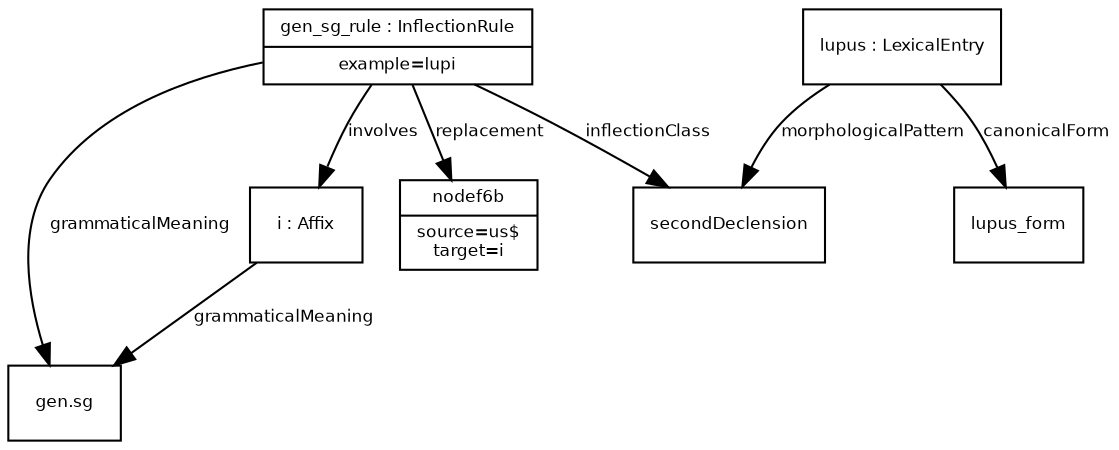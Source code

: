 digraph G {
  fontname = "Bitstream Vera Sans"
    fontsize = 8

    node [
      fontname = "Bitstream Vera Sans"
      fontsize = 8
      shape = "record"
    ]

    edge [
      fontname = "Bitstream Vera Sans"
      fontsize = 8
    ]
 
nodef6b [ label="{nodef6b|source=us$\ltarget=i}" ]
gen_sg_rule -> nodef6b [ label="replacement" ] 
secondDeclension [ label="{secondDeclension}" ]
gen_sg_rule -> secondDeclension [ label="inflectionClass" ] 
gensg [ label="{gen.sg}" ]
gen_sg_rule -> gensg [ label="grammaticalMeaning" ] 
i -> gensg [ label="grammaticalMeaning" ] 
i [ label="{i : Affix}" ]
gen_sg_rule -> i [ label="involves" ] 
gen_sg_rule [ label="{gen_sg_rule : InflectionRule|example=lupi}" ]
lupus_form [ label="{lupus_form}" ]
lupus -> lupus_form [ label="canonicalForm" ] 
lupus -> secondDeclension [ label="morphologicalPattern" ] 
lupus [ label="{lupus : LexicalEntry}" ]
}
